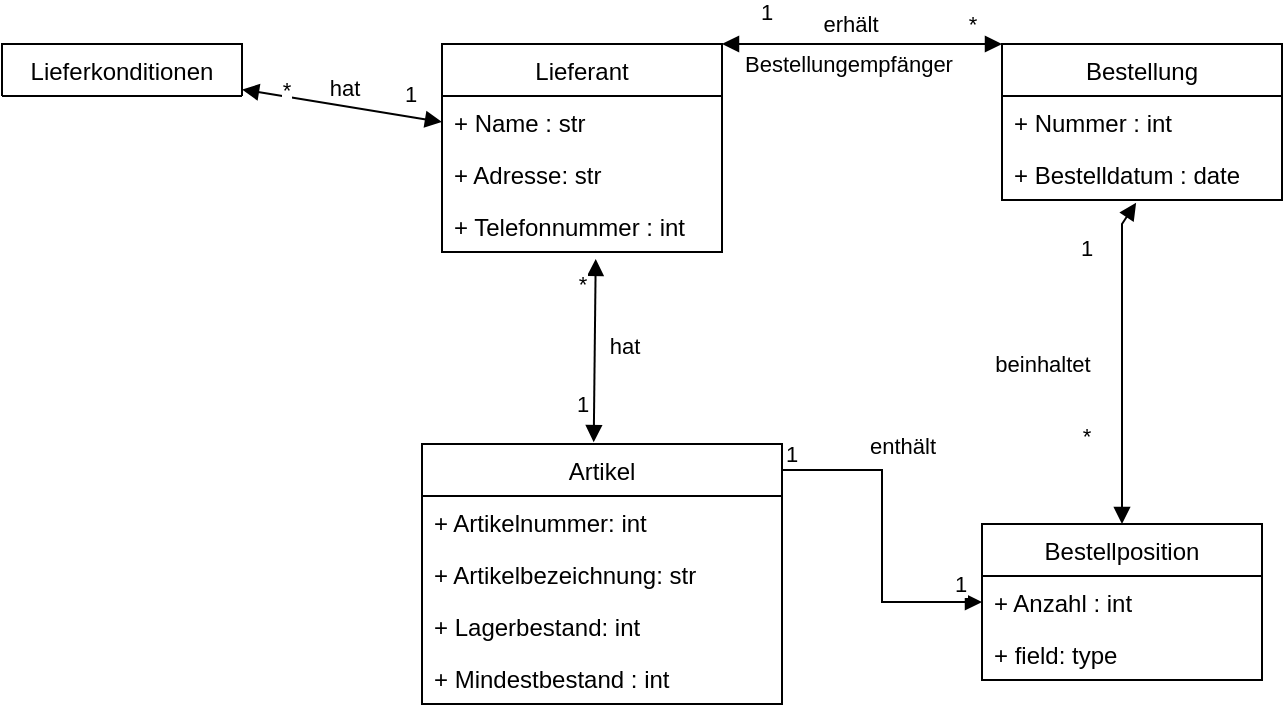 <mxfile version="17.2.6" type="github">
  <diagram id="6iSyYLM9JfKFME8jRrlU" name="Page-1">
    <mxGraphModel dx="711" dy="397" grid="1" gridSize="10" guides="1" tooltips="1" connect="1" arrows="1" fold="1" page="1" pageScale="1" pageWidth="827" pageHeight="1169" math="0" shadow="0">
      <root>
        <mxCell id="0" />
        <mxCell id="1" parent="0" />
        <mxCell id="GJotW9P-icdPT7eFQ9kk-1" value="Artikel" style="swimlane;fontStyle=0;childLayout=stackLayout;horizontal=1;startSize=26;fillColor=none;horizontalStack=0;resizeParent=1;resizeParentMax=0;resizeLast=0;collapsible=1;marginBottom=0;" vertex="1" parent="1">
          <mxGeometry x="220" y="240" width="180" height="130" as="geometry">
            <mxRectangle x="220" y="240" width="70" height="26" as="alternateBounds" />
          </mxGeometry>
        </mxCell>
        <mxCell id="GJotW9P-icdPT7eFQ9kk-2" value="+ Artikelnummer: int" style="text;strokeColor=none;fillColor=none;align=left;verticalAlign=top;spacingLeft=4;spacingRight=4;overflow=hidden;rotatable=0;points=[[0,0.5],[1,0.5]];portConstraint=eastwest;" vertex="1" parent="GJotW9P-icdPT7eFQ9kk-1">
          <mxGeometry y="26" width="180" height="26" as="geometry" />
        </mxCell>
        <mxCell id="GJotW9P-icdPT7eFQ9kk-3" value="+ Artikelbezeichnung: str" style="text;strokeColor=none;fillColor=none;align=left;verticalAlign=top;spacingLeft=4;spacingRight=4;overflow=hidden;rotatable=0;points=[[0,0.5],[1,0.5]];portConstraint=eastwest;" vertex="1" parent="GJotW9P-icdPT7eFQ9kk-1">
          <mxGeometry y="52" width="180" height="26" as="geometry" />
        </mxCell>
        <mxCell id="GJotW9P-icdPT7eFQ9kk-4" value="+ Lagerbestand: int" style="text;strokeColor=none;fillColor=none;align=left;verticalAlign=top;spacingLeft=4;spacingRight=4;overflow=hidden;rotatable=0;points=[[0,0.5],[1,0.5]];portConstraint=eastwest;" vertex="1" parent="GJotW9P-icdPT7eFQ9kk-1">
          <mxGeometry y="78" width="180" height="26" as="geometry" />
        </mxCell>
        <mxCell id="GJotW9P-icdPT7eFQ9kk-14" value="+ Mindestbestand : int" style="text;strokeColor=none;fillColor=none;align=left;verticalAlign=top;spacingLeft=4;spacingRight=4;overflow=hidden;rotatable=0;points=[[0,0.5],[1,0.5]];portConstraint=eastwest;" vertex="1" parent="GJotW9P-icdPT7eFQ9kk-1">
          <mxGeometry y="104" width="180" height="26" as="geometry" />
        </mxCell>
        <mxCell id="GJotW9P-icdPT7eFQ9kk-5" value="Lieferkonditionen" style="swimlane;fontStyle=0;childLayout=stackLayout;horizontal=1;startSize=26;fillColor=none;horizontalStack=0;resizeParent=1;resizeParentMax=0;resizeLast=0;collapsible=1;marginBottom=0;" vertex="1" collapsed="1" parent="1">
          <mxGeometry x="10" y="40" width="120" height="26" as="geometry">
            <mxRectangle x="10" y="40" width="140" height="78" as="alternateBounds" />
          </mxGeometry>
        </mxCell>
        <mxCell id="GJotW9P-icdPT7eFQ9kk-6" value="+ Einkauspreis : float" style="text;strokeColor=none;fillColor=none;align=left;verticalAlign=top;spacingLeft=4;spacingRight=4;overflow=hidden;rotatable=0;points=[[0,0.5],[1,0.5]];portConstraint=eastwest;" vertex="1" parent="GJotW9P-icdPT7eFQ9kk-5">
          <mxGeometry y="26" width="140" height="26" as="geometry" />
        </mxCell>
        <mxCell id="GJotW9P-icdPT7eFQ9kk-7" value="+ Lieferfrist : date" style="text;strokeColor=none;fillColor=none;align=left;verticalAlign=top;spacingLeft=4;spacingRight=4;overflow=hidden;rotatable=0;points=[[0,0.5],[1,0.5]];portConstraint=eastwest;" vertex="1" parent="GJotW9P-icdPT7eFQ9kk-5">
          <mxGeometry y="52" width="140" height="26" as="geometry" />
        </mxCell>
        <mxCell id="GJotW9P-icdPT7eFQ9kk-9" value="Lieferant" style="swimlane;fontStyle=0;childLayout=stackLayout;horizontal=1;startSize=26;fillColor=none;horizontalStack=0;resizeParent=1;resizeParentMax=0;resizeLast=0;collapsible=1;marginBottom=0;" vertex="1" parent="1">
          <mxGeometry x="230" y="40" width="140" height="104" as="geometry">
            <mxRectangle x="230" y="40" width="80" height="26" as="alternateBounds" />
          </mxGeometry>
        </mxCell>
        <mxCell id="GJotW9P-icdPT7eFQ9kk-10" value="+ Name : str" style="text;strokeColor=none;fillColor=none;align=left;verticalAlign=top;spacingLeft=4;spacingRight=4;overflow=hidden;rotatable=0;points=[[0,0.5],[1,0.5]];portConstraint=eastwest;" vertex="1" parent="GJotW9P-icdPT7eFQ9kk-9">
          <mxGeometry y="26" width="140" height="26" as="geometry" />
        </mxCell>
        <mxCell id="GJotW9P-icdPT7eFQ9kk-11" value="+ Adresse: str" style="text;strokeColor=none;fillColor=none;align=left;verticalAlign=top;spacingLeft=4;spacingRight=4;overflow=hidden;rotatable=0;points=[[0,0.5],[1,0.5]];portConstraint=eastwest;" vertex="1" parent="GJotW9P-icdPT7eFQ9kk-9">
          <mxGeometry y="52" width="140" height="26" as="geometry" />
        </mxCell>
        <mxCell id="GJotW9P-icdPT7eFQ9kk-12" value="+ Telefonnummer : int" style="text;strokeColor=none;fillColor=none;align=left;verticalAlign=top;spacingLeft=4;spacingRight=4;overflow=hidden;rotatable=0;points=[[0,0.5],[1,0.5]];portConstraint=eastwest;" vertex="1" parent="GJotW9P-icdPT7eFQ9kk-9">
          <mxGeometry y="78" width="140" height="26" as="geometry" />
        </mxCell>
        <mxCell id="GJotW9P-icdPT7eFQ9kk-15" value="Bestellung" style="swimlane;fontStyle=0;childLayout=stackLayout;horizontal=1;startSize=26;fillColor=none;horizontalStack=0;resizeParent=1;resizeParentMax=0;resizeLast=0;collapsible=1;marginBottom=0;" vertex="1" parent="1">
          <mxGeometry x="510" y="40" width="140" height="78" as="geometry" />
        </mxCell>
        <mxCell id="GJotW9P-icdPT7eFQ9kk-17" value="+ Nummer : int" style="text;strokeColor=none;fillColor=none;align=left;verticalAlign=top;spacingLeft=4;spacingRight=4;overflow=hidden;rotatable=0;points=[[0,0.5],[1,0.5]];portConstraint=eastwest;" vertex="1" parent="GJotW9P-icdPT7eFQ9kk-15">
          <mxGeometry y="26" width="140" height="26" as="geometry" />
        </mxCell>
        <mxCell id="GJotW9P-icdPT7eFQ9kk-18" value="+ Bestelldatum : date" style="text;strokeColor=none;fillColor=none;align=left;verticalAlign=top;spacingLeft=4;spacingRight=4;overflow=hidden;rotatable=0;points=[[0,0.5],[1,0.5]];portConstraint=eastwest;" vertex="1" parent="GJotW9P-icdPT7eFQ9kk-15">
          <mxGeometry y="52" width="140" height="26" as="geometry" />
        </mxCell>
        <mxCell id="GJotW9P-icdPT7eFQ9kk-19" value="Bestellposition" style="swimlane;fontStyle=0;childLayout=stackLayout;horizontal=1;startSize=26;fillColor=none;horizontalStack=0;resizeParent=1;resizeParentMax=0;resizeLast=0;collapsible=1;marginBottom=0;" vertex="1" parent="1">
          <mxGeometry x="500" y="280" width="140" height="78" as="geometry">
            <mxRectangle x="500" y="280" width="110" height="26" as="alternateBounds" />
          </mxGeometry>
        </mxCell>
        <mxCell id="GJotW9P-icdPT7eFQ9kk-20" value="+ Anzahl : int" style="text;strokeColor=none;fillColor=none;align=left;verticalAlign=top;spacingLeft=4;spacingRight=4;overflow=hidden;rotatable=0;points=[[0,0.5],[1,0.5]];portConstraint=eastwest;" vertex="1" parent="GJotW9P-icdPT7eFQ9kk-19">
          <mxGeometry y="26" width="140" height="26" as="geometry" />
        </mxCell>
        <mxCell id="GJotW9P-icdPT7eFQ9kk-22" value="+ field: type" style="text;strokeColor=none;fillColor=none;align=left;verticalAlign=top;spacingLeft=4;spacingRight=4;overflow=hidden;rotatable=0;points=[[0,0.5],[1,0.5]];portConstraint=eastwest;" vertex="1" parent="GJotW9P-icdPT7eFQ9kk-19">
          <mxGeometry y="52" width="140" height="26" as="geometry" />
        </mxCell>
        <mxCell id="GJotW9P-icdPT7eFQ9kk-28" value="hat" style="orthogonalLoop=1;jettySize=auto;html=1;entryX=0;entryY=0.5;entryDx=0;entryDy=0;rounded=0;endArrow=block;endFill=1;startArrow=block;startFill=1;labelBackgroundColor=default;fontColor=default;labelBorderColor=none;snapToPoint=0;" edge="1" parent="1" source="GJotW9P-icdPT7eFQ9kk-6" target="GJotW9P-icdPT7eFQ9kk-10">
          <mxGeometry y="9" relative="1" as="geometry">
            <mxPoint as="offset" />
          </mxGeometry>
        </mxCell>
        <mxCell id="GJotW9P-icdPT7eFQ9kk-34" value="*" style="edgeLabel;html=1;align=center;verticalAlign=middle;resizable=0;points=[];fontColor=default;" vertex="1" connectable="0" parent="GJotW9P-icdPT7eFQ9kk-28">
          <mxGeometry x="0.157" y="-2" relative="1" as="geometry">
            <mxPoint x="-36" y="-11" as="offset" />
          </mxGeometry>
        </mxCell>
        <mxCell id="GJotW9P-icdPT7eFQ9kk-35" value="1" style="edgeLabel;html=1;align=center;verticalAlign=middle;resizable=0;points=[];fontColor=default;" vertex="1" connectable="0" parent="GJotW9P-icdPT7eFQ9kk-28">
          <mxGeometry x="0.398" y="-1" relative="1" as="geometry">
            <mxPoint x="14" y="-10" as="offset" />
          </mxGeometry>
        </mxCell>
        <mxCell id="GJotW9P-icdPT7eFQ9kk-36" value="*" style="endArrow=block;startArrow=block;endFill=1;startFill=1;html=1;rounded=0;labelBackgroundColor=default;labelBorderColor=none;fontColor=default;exitX=0.477;exitY=-0.007;exitDx=0;exitDy=0;exitPerimeter=0;entryX=0.549;entryY=1.134;entryDx=0;entryDy=0;entryPerimeter=0;" edge="1" parent="1" source="GJotW9P-icdPT7eFQ9kk-1" target="GJotW9P-icdPT7eFQ9kk-12">
          <mxGeometry x="0.725" y="7" width="160" relative="1" as="geometry">
            <mxPoint x="240" y="180" as="sourcePoint" />
            <mxPoint x="400" y="180" as="targetPoint" />
            <mxPoint as="offset" />
          </mxGeometry>
        </mxCell>
        <mxCell id="GJotW9P-icdPT7eFQ9kk-44" value="hat" style="edgeLabel;html=1;align=center;verticalAlign=middle;resizable=0;points=[];fontColor=default;" vertex="1" connectable="0" parent="GJotW9P-icdPT7eFQ9kk-36">
          <mxGeometry x="0.277" y="1" relative="1" as="geometry">
            <mxPoint x="15" y="10" as="offset" />
          </mxGeometry>
        </mxCell>
        <mxCell id="GJotW9P-icdPT7eFQ9kk-45" value="1" style="edgeLabel;html=1;align=center;verticalAlign=middle;resizable=0;points=[];fontColor=default;" vertex="1" connectable="0" parent="GJotW9P-icdPT7eFQ9kk-36">
          <mxGeometry x="-0.734" relative="1" as="geometry">
            <mxPoint x="-6" y="-7" as="offset" />
          </mxGeometry>
        </mxCell>
        <mxCell id="GJotW9P-icdPT7eFQ9kk-37" value="beinhaltet" style="orthogonalLoop=1;jettySize=auto;html=1;entryX=0.479;entryY=1.054;entryDx=0;entryDy=0;rounded=0;endArrow=block;endFill=1;startArrow=block;startFill=1;labelBackgroundColor=default;fontColor=default;labelBorderColor=none;snapToPoint=0;entryPerimeter=0;" edge="1" parent="1" source="GJotW9P-icdPT7eFQ9kk-19" target="GJotW9P-icdPT7eFQ9kk-18">
          <mxGeometry x="-0.017" y="40" relative="1" as="geometry">
            <mxPoint x="420.0" y="180.0" as="sourcePoint" />
            <mxPoint x="500.0" y="180.0" as="targetPoint" />
            <mxPoint as="offset" />
            <Array as="points">
              <mxPoint x="570" y="130" />
            </Array>
          </mxGeometry>
        </mxCell>
        <mxCell id="GJotW9P-icdPT7eFQ9kk-38" value="*" style="edgeLabel;html=1;align=center;verticalAlign=middle;resizable=0;points=[];fontColor=default;" vertex="1" connectable="0" parent="GJotW9P-icdPT7eFQ9kk-37">
          <mxGeometry x="0.157" y="-2" relative="1" as="geometry">
            <mxPoint x="-20" y="50" as="offset" />
          </mxGeometry>
        </mxCell>
        <mxCell id="GJotW9P-icdPT7eFQ9kk-39" value="1" style="edgeLabel;html=1;align=center;verticalAlign=middle;resizable=0;points=[];fontColor=default;" vertex="1" connectable="0" parent="GJotW9P-icdPT7eFQ9kk-37">
          <mxGeometry x="0.398" y="-1" relative="1" as="geometry">
            <mxPoint x="-19" y="-24" as="offset" />
          </mxGeometry>
        </mxCell>
        <mxCell id="GJotW9P-icdPT7eFQ9kk-40" value="" style="endArrow=block;startArrow=block;endFill=1;startFill=1;html=1;rounded=0;labelBackgroundColor=default;labelBorderColor=none;fontColor=default;entryX=0;entryY=0;entryDx=0;entryDy=0;exitX=1;exitY=0;exitDx=0;exitDy=0;" edge="1" parent="1" source="GJotW9P-icdPT7eFQ9kk-9" target="GJotW9P-icdPT7eFQ9kk-15">
          <mxGeometry width="160" relative="1" as="geometry">
            <mxPoint x="240" y="180" as="sourcePoint" />
            <mxPoint x="400" y="180" as="targetPoint" />
          </mxGeometry>
        </mxCell>
        <mxCell id="GJotW9P-icdPT7eFQ9kk-50" value="*" style="edgeLabel;html=1;align=center;verticalAlign=middle;resizable=0;points=[];fontColor=default;" vertex="1" connectable="0" parent="GJotW9P-icdPT7eFQ9kk-40">
          <mxGeometry x="0.102" y="1" relative="1" as="geometry">
            <mxPoint x="48" y="-9" as="offset" />
          </mxGeometry>
        </mxCell>
        <mxCell id="GJotW9P-icdPT7eFQ9kk-51" value="1" style="edgeLabel;html=1;align=center;verticalAlign=middle;resizable=0;points=[];fontColor=default;" vertex="1" connectable="0" parent="GJotW9P-icdPT7eFQ9kk-40">
          <mxGeometry x="-0.71" y="1" relative="1" as="geometry">
            <mxPoint x="1" y="-15" as="offset" />
          </mxGeometry>
        </mxCell>
        <mxCell id="GJotW9P-icdPT7eFQ9kk-52" value="Bestellungempfänger" style="edgeLabel;html=1;align=center;verticalAlign=middle;resizable=0;points=[];fontColor=default;" vertex="1" connectable="0" parent="GJotW9P-icdPT7eFQ9kk-40">
          <mxGeometry x="-0.59" relative="1" as="geometry">
            <mxPoint x="34" y="10" as="offset" />
          </mxGeometry>
        </mxCell>
        <mxCell id="GJotW9P-icdPT7eFQ9kk-53" value="erhält" style="edgeLabel;html=1;align=center;verticalAlign=middle;resizable=0;points=[];fontColor=default;noLabel=0;" vertex="1" connectable="0" parent="GJotW9P-icdPT7eFQ9kk-40">
          <mxGeometry x="-0.141" y="2" relative="1" as="geometry">
            <mxPoint x="4" y="-8" as="offset" />
          </mxGeometry>
        </mxCell>
        <mxCell id="GJotW9P-icdPT7eFQ9kk-46" value="" style="endArrow=block;endFill=1;html=1;edgeStyle=orthogonalEdgeStyle;align=left;verticalAlign=top;rounded=0;labelBackgroundColor=default;labelBorderColor=none;fontColor=default;exitX=0.999;exitY=0.1;exitDx=0;exitDy=0;exitPerimeter=0;entryX=0;entryY=0.5;entryDx=0;entryDy=0;" edge="1" parent="1" source="GJotW9P-icdPT7eFQ9kk-1" target="GJotW9P-icdPT7eFQ9kk-20">
          <mxGeometry x="-1" relative="1" as="geometry">
            <mxPoint x="414" y="380" as="sourcePoint" />
            <mxPoint x="574" y="380" as="targetPoint" />
          </mxGeometry>
        </mxCell>
        <mxCell id="GJotW9P-icdPT7eFQ9kk-47" value="1" style="edgeLabel;resizable=0;html=1;align=left;verticalAlign=bottom;fontColor=default;" connectable="0" vertex="1" parent="GJotW9P-icdPT7eFQ9kk-46">
          <mxGeometry x="-1" relative="1" as="geometry" />
        </mxCell>
        <mxCell id="GJotW9P-icdPT7eFQ9kk-48" value="enthält" style="edgeLabel;html=1;align=center;verticalAlign=middle;resizable=0;points=[];fontColor=default;" vertex="1" connectable="0" parent="GJotW9P-icdPT7eFQ9kk-46">
          <mxGeometry x="-0.247" y="1" relative="1" as="geometry">
            <mxPoint x="9" y="-25" as="offset" />
          </mxGeometry>
        </mxCell>
        <mxCell id="GJotW9P-icdPT7eFQ9kk-49" value="1" style="edgeLabel;html=1;align=center;verticalAlign=middle;resizable=0;points=[];fontColor=default;" vertex="1" connectable="0" parent="GJotW9P-icdPT7eFQ9kk-46">
          <mxGeometry x="0.868" y="-1" relative="1" as="geometry">
            <mxPoint y="-10" as="offset" />
          </mxGeometry>
        </mxCell>
      </root>
    </mxGraphModel>
  </diagram>
</mxfile>
